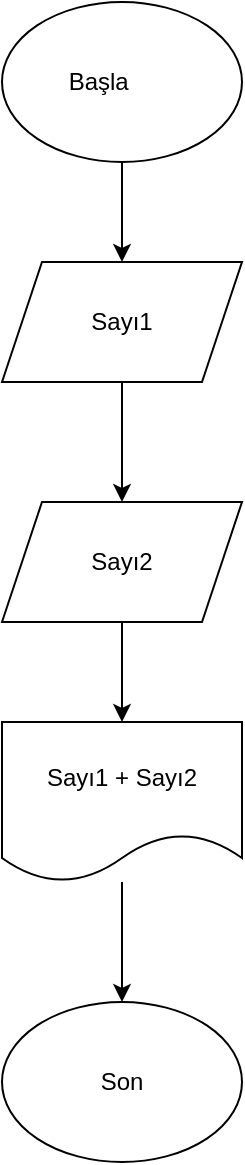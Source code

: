 <mxfile version="22.1.11" type="github">
  <diagram name="Sayfa -1" id="LJ1GIfcorhDBhBRAE0Vh">
    <mxGraphModel dx="1434" dy="746" grid="1" gridSize="10" guides="1" tooltips="1" connect="1" arrows="1" fold="1" page="1" pageScale="1" pageWidth="827" pageHeight="1169" math="0" shadow="0">
      <root>
        <mxCell id="0" />
        <mxCell id="1" parent="0" />
        <mxCell id="3u_ra59FLqxjlbmSzNQT-9" value="" style="edgeStyle=orthogonalEdgeStyle;rounded=0;orthogonalLoop=1;jettySize=auto;html=1;" edge="1" parent="1" source="3u_ra59FLqxjlbmSzNQT-1" target="3u_ra59FLqxjlbmSzNQT-3">
          <mxGeometry relative="1" as="geometry" />
        </mxCell>
        <mxCell id="3u_ra59FLqxjlbmSzNQT-1" value="&lt;font style=&quot;vertical-align: inherit;&quot;&gt;&lt;font style=&quot;vertical-align: inherit;&quot;&gt;Başla&lt;span style=&quot;white-space: pre;&quot;&gt;&#x9;&lt;/span&gt;&lt;/font&gt;&lt;/font&gt;" style="ellipse;whiteSpace=wrap;html=1;" vertex="1" parent="1">
          <mxGeometry x="354" y="30" width="120" height="80" as="geometry" />
        </mxCell>
        <mxCell id="3u_ra59FLqxjlbmSzNQT-10" value="" style="edgeStyle=orthogonalEdgeStyle;rounded=0;orthogonalLoop=1;jettySize=auto;html=1;" edge="1" parent="1" source="3u_ra59FLqxjlbmSzNQT-3" target="3u_ra59FLqxjlbmSzNQT-4">
          <mxGeometry relative="1" as="geometry" />
        </mxCell>
        <mxCell id="3u_ra59FLqxjlbmSzNQT-3" value="&lt;font style=&quot;vertical-align: inherit;&quot;&gt;&lt;font style=&quot;vertical-align: inherit;&quot;&gt;&lt;font style=&quot;vertical-align: inherit;&quot;&gt;&lt;font style=&quot;vertical-align: inherit;&quot;&gt;&lt;font style=&quot;vertical-align: inherit;&quot;&gt;&lt;font style=&quot;vertical-align: inherit;&quot;&gt;Sayı1&lt;/font&gt;&lt;/font&gt;&lt;/font&gt;&lt;/font&gt;&lt;/font&gt;&lt;/font&gt;" style="shape=parallelogram;perimeter=parallelogramPerimeter;whiteSpace=wrap;html=1;fixedSize=1;" vertex="1" parent="1">
          <mxGeometry x="354" y="160" width="120" height="60" as="geometry" />
        </mxCell>
        <mxCell id="3u_ra59FLqxjlbmSzNQT-11" value="" style="edgeStyle=orthogonalEdgeStyle;rounded=0;orthogonalLoop=1;jettySize=auto;html=1;" edge="1" parent="1" source="3u_ra59FLqxjlbmSzNQT-4" target="3u_ra59FLqxjlbmSzNQT-5">
          <mxGeometry relative="1" as="geometry" />
        </mxCell>
        <mxCell id="3u_ra59FLqxjlbmSzNQT-4" value="&lt;font style=&quot;vertical-align: inherit;&quot;&gt;&lt;font style=&quot;vertical-align: inherit;&quot;&gt;Sayı2&lt;/font&gt;&lt;/font&gt;" style="shape=parallelogram;perimeter=parallelogramPerimeter;whiteSpace=wrap;html=1;fixedSize=1;" vertex="1" parent="1">
          <mxGeometry x="354" y="280" width="120" height="60" as="geometry" />
        </mxCell>
        <mxCell id="3u_ra59FLqxjlbmSzNQT-12" value="" style="edgeStyle=orthogonalEdgeStyle;rounded=0;orthogonalLoop=1;jettySize=auto;html=1;" edge="1" parent="1" source="3u_ra59FLqxjlbmSzNQT-5" target="3u_ra59FLqxjlbmSzNQT-7">
          <mxGeometry relative="1" as="geometry" />
        </mxCell>
        <mxCell id="3u_ra59FLqxjlbmSzNQT-5" value="&lt;font style=&quot;vertical-align: inherit;&quot;&gt;&lt;font style=&quot;vertical-align: inherit;&quot;&gt;Sayı1 + Sayı2&lt;/font&gt;&lt;/font&gt;" style="shape=document;whiteSpace=wrap;html=1;boundedLbl=1;" vertex="1" parent="1">
          <mxGeometry x="354" y="390" width="120" height="80" as="geometry" />
        </mxCell>
        <mxCell id="3u_ra59FLqxjlbmSzNQT-7" value="&lt;font style=&quot;vertical-align: inherit;&quot;&gt;&lt;font style=&quot;vertical-align: inherit;&quot;&gt;Son&lt;/font&gt;&lt;/font&gt;" style="ellipse;whiteSpace=wrap;html=1;" vertex="1" parent="1">
          <mxGeometry x="354" y="530" width="120" height="80" as="geometry" />
        </mxCell>
      </root>
    </mxGraphModel>
  </diagram>
</mxfile>
